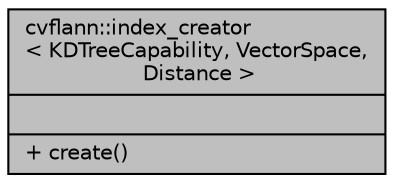 digraph "cvflann::index_creator&lt; KDTreeCapability, VectorSpace, Distance &gt;"
{
 // LATEX_PDF_SIZE
  edge [fontname="Helvetica",fontsize="10",labelfontname="Helvetica",labelfontsize="10"];
  node [fontname="Helvetica",fontsize="10",shape=record];
  Node1 [label="{cvflann::index_creator\l\< KDTreeCapability, VectorSpace,\l Distance \>\n||+ create()\l}",height=0.2,width=0.4,color="black", fillcolor="grey75", style="filled", fontcolor="black",tooltip=" "];
}
